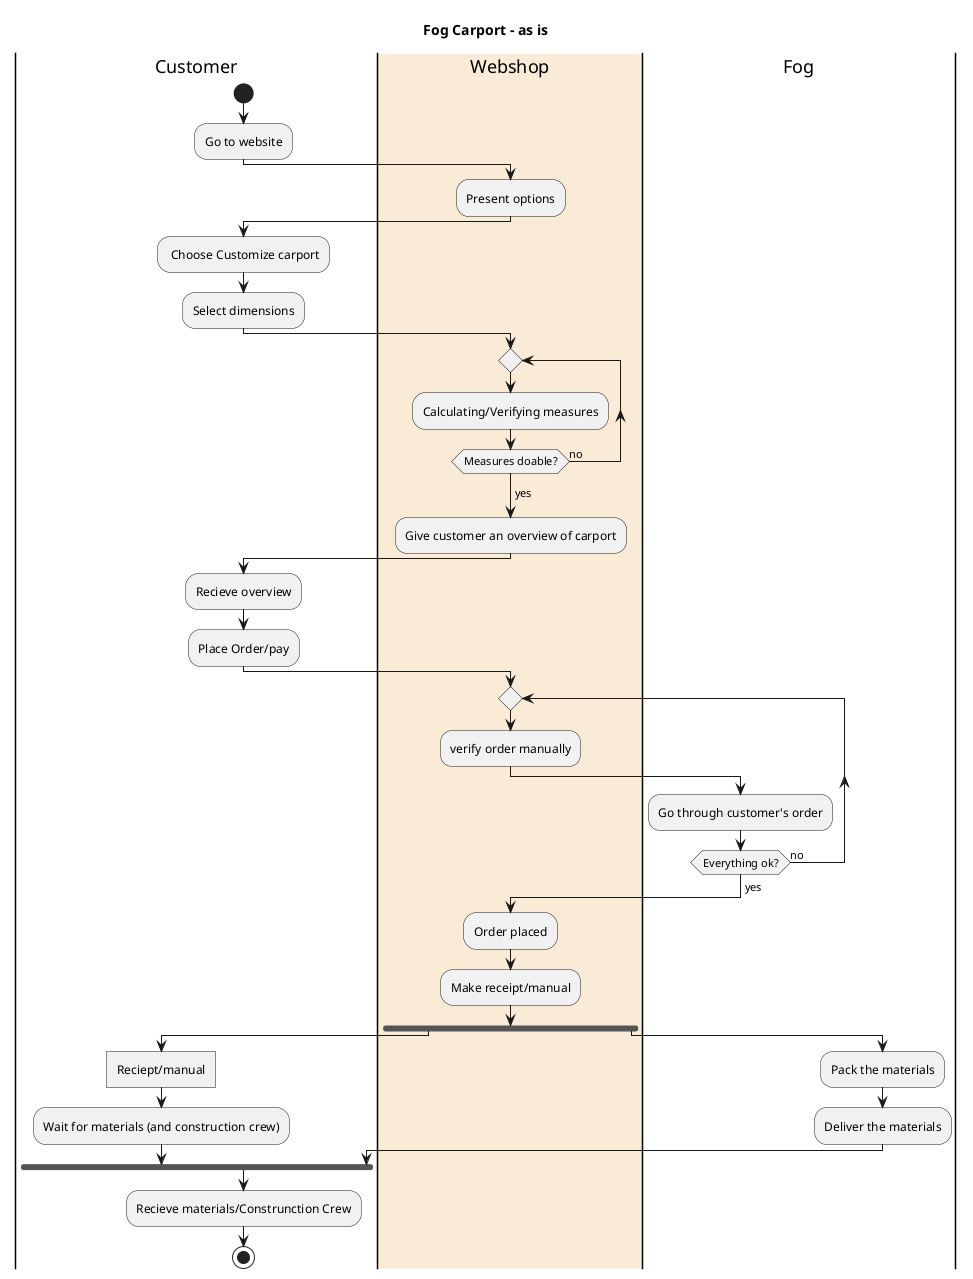 @startuml
Title Fog Carport - as is
|Customer|
start
:Go to website;
|#AntiqueWhite|Webshop|
:Present options;
|Customer|
: Choose Customize carport;
:Select dimensions;
|Webshop|
repeat
:Calculating/Verifying measures;
repeat while (Measures doable?) is (no)
->yes;
:Give customer an overview of carport;
|Customer|
:Recieve overview;
:Place Order/pay;
|Webshop|
repeat
:verify order manually;
|Fog|
:Go through customer's order;
repeat while (Everything ok?) is (no)
->yes;
|Webshop|
:Order placed;
:Make receipt/manual;
fork
|Customer|
:Reciept/manual]
:Wait for materials (and construction crew);
fork again
|Fog|
:Pack the materials;
:Deliver the materials;
|Customer|
end fork
:Recieve materials/Construnction Crew;
stop
@enduml